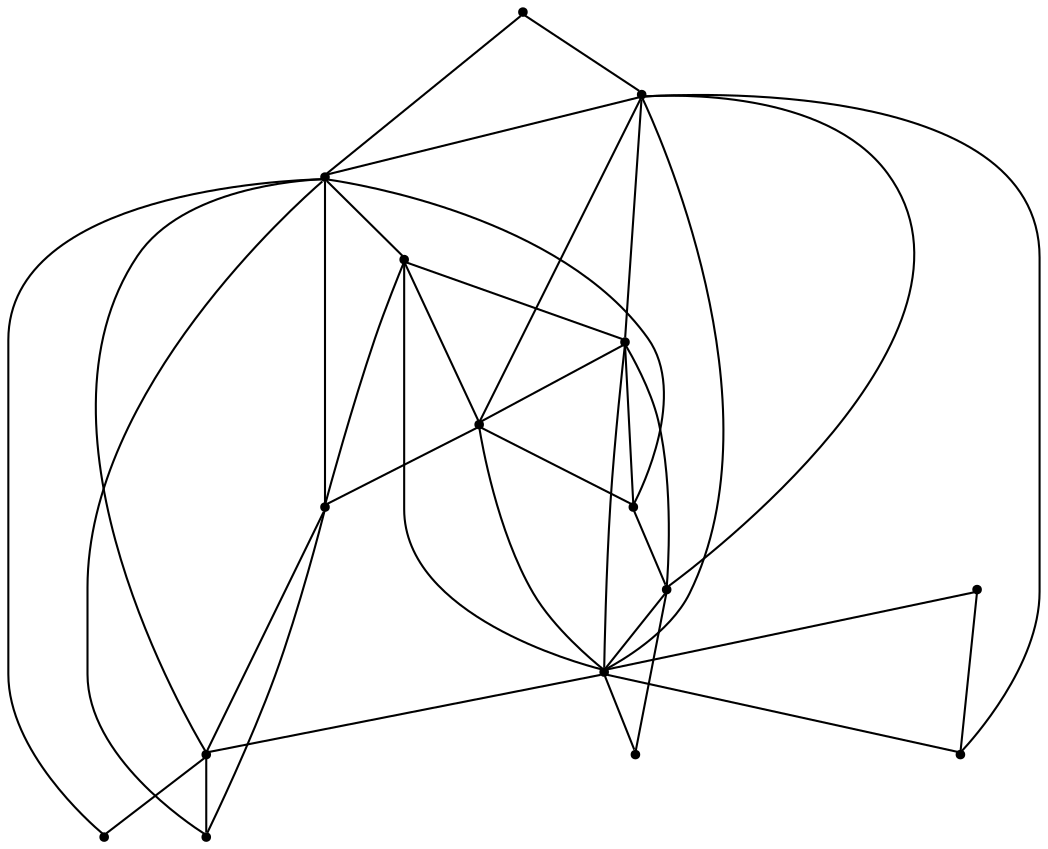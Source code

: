graph {
  node [shape=point,comment="{\"directed\":false,\"doi\":\"10.1007/978-3-319-50106-2_24\",\"figure\":\"2 (2)\"}"]

  v0 [pos="1291.6984265981982,495.6901542055207"]
  v1 [pos="860.3537078125056,619.0750990166732"]
  v2 [pos="1218.0794765100009,368.1547170620387"]
  v3 [pos="1156.9040802926888,432.4433455673874"]
  v4 [pos="1014.8523083897953,338.0879381305107"]
  v5 [pos="760.8160073909121,295.57324310974343"]
  v6 [pos="1144.460462833386,569.3093784161749"]
  v7 [pos="884.204403831322,524.7237611886528"]
  v8 [pos="694.4554526234685,598.3386614398974"]
  v9 [pos="1089.505826136833,249.95394523271852"]
  v10 [pos="1113.3544396349698,367.117221154233"]
  v11 [pos="979.5966640234583,451.1045369779985"]
  v12 [pos="702.7525965415264,428.29692284391416"]
  v13 [pos="565.8849498769766,569.3093784161749"]
  v14 [pos="565.8849498769766,361.93711778125703"]
  v15 [pos="477.7500596423587,440.7361910143338"]

  v0 -- v1 [id="-1",pos="1291.6984265981982,495.6901542055207 1259.7839720513796,627.6137106859577 1057.5976668433668,703.3040160724629 860.3537078125056,619.0750990166732"]
  v11 -- v4 [id="-2",pos="979.5966640234583,451.1045369779985 1014.8523083897953,338.0879381305107 1014.8523083897953,338.0879381305107 1014.8523083897953,338.0879381305107"]
  v10 -- v3 [id="-3",pos="1113.3544396349698,367.117221154233 1156.9040802926888,432.4433455673874 1156.9040802926888,432.4433455673874 1156.9040802926888,432.4433455673874"]
  v15 -- v12 [id="-4",pos="477.7500596423587,440.7361910143338 576.0625463803013,429.83459911521567 651.0620328109289,425.68814459792327 702.7525965415264,428.29692284391416"]
  v15 -- v13 [id="-5",pos="477.7500596423587,440.7361910143338 484.66052298712617,489.8142430995731 514.0360509863116,532.6705627075361 565.8849498769766,569.3093784161749"]
  v13 -- v1 [id="-6",pos="565.8849498769766,569.3093784161749 668.7648575327721,693.9734839547957 762.088109584063,678.421187566033 860.3537078125056,619.0750990166732"]
  v14 -- v8 [id="-7",pos="565.8849498769766,361.93711778125703 595.0739571499497,449.1916300526175 637.930770202641,527.9948682760082 694.4554526234685,598.3386614398974"]
  v8 -- v7 [id="-8",pos="694.4554526234685,598.3386614398974 738.1592792970004,566.0087666646114 801.406863076043,541.4718549109677 884.204403831322,524.7237611886528"]
  v8 -- v1 [id="-9",pos="694.4554526234685,598.3386614398974 731.0914902582961,619.7666781716924 786.3919843587079,626.6801964638128 860.3537078125056,619.0750990166732"]
  v8 -- v12 [id="-10",pos="694.4554526234685,598.3386614398974 718.6520060461437,551.3316269428705 721.4149227951176,494.65246753479994 702.7525965415264,428.29692284391416"]
  v12 -- v7 [id="-11",pos="702.7525965415264,428.29692284391416 781.2078114290508,437.2773414246619 842.0341390274104,469.41958907908895 884.204403831322,524.7237611886528"]
  v12 -- v5 [id="-12",pos="702.7525965415264,428.29692284391416 728.6743037363457,357.09056336540243 748.3732960665615,312.8507039215707 760.8160073909121,295.57324310974343"]
  v12 -- v14 [id="-13",pos="702.7525965415264,428.29692284391416 651.2538154787059,377.13933242691945 605.9757462453314,355.01941860191323 565.8849498769766,361.93711778125703"]
  v12 -- v1 [id="-14",pos="702.7525965415264,428.29692284391416 743.6893096305162,478.2208812825206 796.222690146386,541.8135430858019 860.3537078125056,619.0750990166732"]
  v12 -- v13 [id="-15",pos="702.7525965415264,428.29692284391416 644.8443573284279,453.3422177664046 599.2204306911947,500.3449600978408 565.8849498769766,569.3093784161749"]
  v12 -- v11 [id="-16",pos="702.7525965415264,428.29692284391416 840.4671932384987,425.68814459792327 932.748612654227,433.2892519207545 979.5966640234583,451.1045369779985"]
  v12 -- v9 [id="-17",pos="702.7525965415264,428.29692284391416 842.5425284269052,328.91141527299953 971.4589521656735,269.4651761931915 1089.505826136833,249.95394523271852"]
  v5 -- v11 [id="-18",pos="760.8160073909121,295.57324310974343 825.9441073436392,351.03139268564416 898.8723918330106,402.876524442621 979.5966640234583,451.1045369779985"]
  v5 -- v4 [id="-19",pos="760.8160073909121,295.57324310974343 848.7602039094062,293.6562029878678 933.4403274619449,307.82912453107565 1014.8523083897953,338.0879381305107"]
  v5 -- v7 [id="-20",pos="760.8160073909121,295.57324310974343 830.7864925281699,378.68123727617325 871.9180246318817,455.0633125806128 884.204403831322,524.7237611886528"]
  v1 -- v3 [id="-21",pos="860.3537078125056,619.0750990166732 991.1536840719036,564.6252268287426 1090.0069664567102,502.41607306751087 1156.9040802926888,432.4433455673874"]
  v1 -- v7 [id="-22",pos="860.3537078125056,619.0750990166732 863.1250182326156,581.7485829989562 871.0679746640961,550.2981370562827 884.204403831322,524.7237611886528"]
  v7 -- v11 [id="-23",pos="884.204403831322,524.7237611886528 927.7603556394973,509.51296221180905 959.5570444367393,484.97185367403245 979.5966640234583,451.1045369779985"]
  v11 -- v1 [id="-24",pos="979.5966640234583,451.1045369779985 941.7250080501339,528.682504997448 901.9853628214115,584.674059477898 860.3537078125056,619.0750990166732"]
  v11 -- v6 [id="-25",pos="979.5966640234583,451.1045369779985 1032.9812549957367,469.23620233000145 1087.9316948567214,508.6378373386064 1144.460462833386,569.3093784161749"]
  v4 -- v2 [id="-26",pos="1014.8523083897953,338.0879381305107 1077.2966591735826,356.98640681373627 1092.3364645506551,376.68929091628604 1107.1097072807383,386.5365679772471 1121.887019669554,396.388010028522 1136.3977694113803,396.388010028522 1218.0794765100009,368.1547170620387"]
  v4 -- v9 [id="-27",pos="1014.8523083897953,338.0879381305107 1064.6236147032257,279.3249482250941 1089.5067799630986,249.94981203622376 1089.505826136833,249.95394523271852"]
  v9 -- v2 [id="-28",pos="1089.505826136833,249.95394523271852 1172.4574893195074,301.09900888495235 1215.3184992077668,340.50064389355737 1218.0794765100009,368.1547170620387"]
  v9 -- v10 [id="-29",pos="1089.505826136833,249.95394523271852 1079.8343457470705,310.7795909519007 1087.777302178551,349.8353092077192 1113.3544396349698,367.117221154233"]
  v9 -- v3 [id="-30",pos="1089.505826136833,249.95394523271852 1135.972617250652,326.14853238539513 1158.4386595769922,386.9783113010719 1156.9040802926888,432.4433455673874"]
  v6 -- v8 [id="-31",pos="1144.460462833386,569.3093784161749 932.1318685909752,669.0864904580519 813.9338449509477,686.7140807037082 694.4554526234685,598.3386614398974"]
  v6 -- v7 [id="-32",pos="1144.460462833386,569.3093784161749 1014.6574893750734,555.6405796700426 927.910297128429,540.7758882089004 884.204403831322,524.7237611886528"]
  v6 -- v3 [id="-33",pos="1144.460462833386,569.3093784161749 1164.506266393726,518.151756205361 1168.656936770539,472.53255370979366 1156.9040802926888,432.4433455673874"]
  v3 -- v5 [id="-34",pos="1156.9040802926888,432.4433455673874 992.5414376997426,398.7300063376902 860.5120429725735,353.11083563594195 760.8160073909121,295.57324310974343"]
  v3 -- v4 [id="-35",pos="1156.9040802926888,432.4433455673874 1091.236257747646,406.86038536857615 1043.8911834085836,375.4057744355888 1014.8523083897953,338.0879381305107"]
  v3 -- v0 [id="-36",pos="1156.9040802926888,432.4433455673874 1217.7396918000322,475.2954365973981 1262.6719036295476,496.377727339322 1291.6984265981982,495.6901542055207"]
  v2 -- v3 [id="-37",pos="1218.0794765100009,368.1547170620387 1182.8300320143894,383.3569317077011 1162.43506445247,404.7892406050869 1156.9040802926888,432.4433455673874"]
}